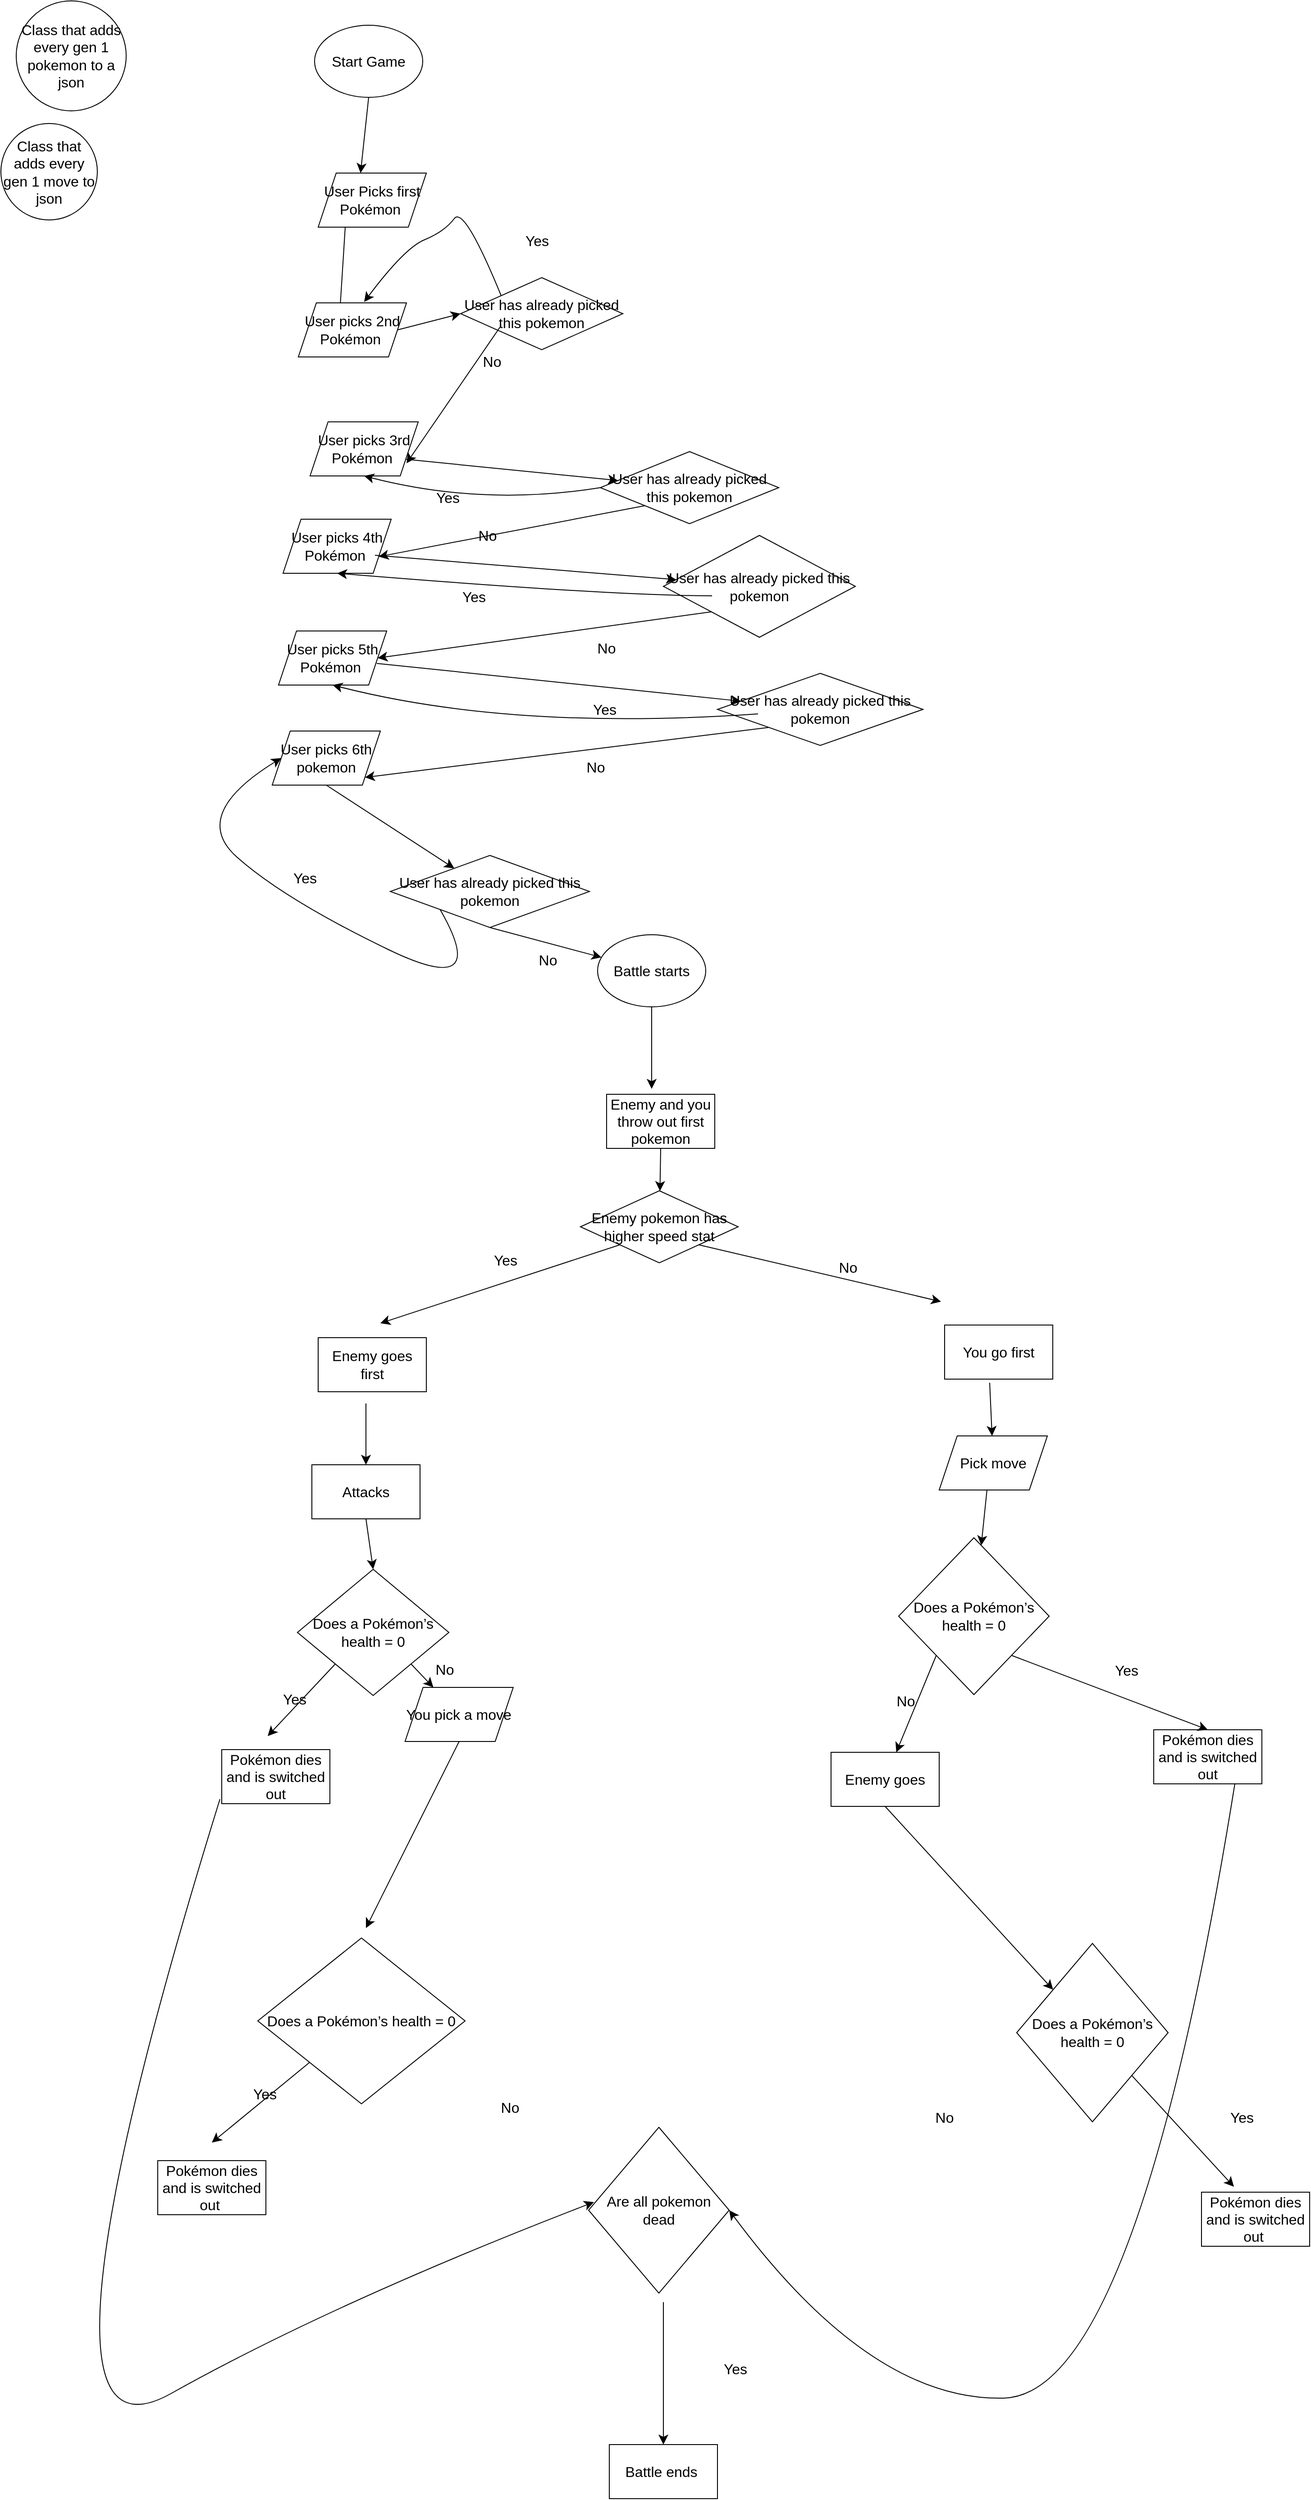 <mxfile version="22.1.1" type="github">
  <diagram name="Page-1" id="NYCgYMafiAWhOY5gQajY">
    <mxGraphModel dx="1485" dy="1558" grid="0" gridSize="10" guides="1" tooltips="1" connect="1" arrows="1" fold="1" page="1" pageScale="1" pageWidth="1500" pageHeight="501600" math="0" shadow="0">
      <root>
        <mxCell id="0" />
        <mxCell id="1" parent="0" />
        <mxCell id="pAs_w5LwpyLD_c9nKqcG-1" value="Start Game" style="ellipse;whiteSpace=wrap;html=1;fontSize=16;" parent="1" vertex="1">
          <mxGeometry x="376" y="36" width="120" height="80" as="geometry" />
        </mxCell>
        <mxCell id="pAs_w5LwpyLD_c9nKqcG-3" value="" style="endArrow=classic;html=1;rounded=0;fontSize=12;startSize=8;endSize=8;curved=1;exitX=0.5;exitY=1;exitDx=0;exitDy=0;" parent="1" source="pAs_w5LwpyLD_c9nKqcG-1" edge="1">
          <mxGeometry width="50" height="50" relative="1" as="geometry">
            <mxPoint x="353" y="241" as="sourcePoint" />
            <mxPoint x="427" y="200" as="targetPoint" />
          </mxGeometry>
        </mxCell>
        <mxCell id="pAs_w5LwpyLD_c9nKqcG-4" value="User Picks first Pokémon&amp;nbsp;" style="shape=parallelogram;perimeter=parallelogramPerimeter;whiteSpace=wrap;html=1;fixedSize=1;fontSize=16;" parent="1" vertex="1">
          <mxGeometry x="380" y="200" width="120" height="60" as="geometry" />
        </mxCell>
        <mxCell id="pAs_w5LwpyLD_c9nKqcG-5" value="" style="endArrow=classic;html=1;rounded=0;fontSize=12;startSize=8;endSize=8;curved=1;exitX=0.25;exitY=1;exitDx=0;exitDy=0;" parent="1" source="pAs_w5LwpyLD_c9nKqcG-4" edge="1">
          <mxGeometry width="50" height="50" relative="1" as="geometry">
            <mxPoint x="424" y="292" as="sourcePoint" />
            <mxPoint x="403" y="358" as="targetPoint" />
            <Array as="points">
              <mxPoint x="403" y="372" />
            </Array>
          </mxGeometry>
        </mxCell>
        <mxCell id="pAs_w5LwpyLD_c9nKqcG-6" value="User picks 2nd Pokémon&amp;nbsp;" style="shape=parallelogram;perimeter=parallelogramPerimeter;whiteSpace=wrap;html=1;fixedSize=1;fontSize=16;" parent="1" vertex="1">
          <mxGeometry x="358" y="344" width="120" height="60" as="geometry" />
        </mxCell>
        <mxCell id="pAs_w5LwpyLD_c9nKqcG-8" value="User picks 3rd Pokémon&amp;nbsp;" style="shape=parallelogram;perimeter=parallelogramPerimeter;whiteSpace=wrap;html=1;fixedSize=1;fontSize=16;" parent="1" vertex="1">
          <mxGeometry x="371" y="476" width="120" height="60" as="geometry" />
        </mxCell>
        <mxCell id="pAs_w5LwpyLD_c9nKqcG-11" value="User picks 4th Pokémon&amp;nbsp;" style="shape=parallelogram;perimeter=parallelogramPerimeter;whiteSpace=wrap;html=1;fixedSize=1;fontSize=16;" parent="1" vertex="1">
          <mxGeometry x="341" y="584" width="120" height="60" as="geometry" />
        </mxCell>
        <mxCell id="pAs_w5LwpyLD_c9nKqcG-15" value="User picks 5th Pokémon&amp;nbsp;" style="shape=parallelogram;perimeter=parallelogramPerimeter;whiteSpace=wrap;html=1;fixedSize=1;fontSize=16;" parent="1" vertex="1">
          <mxGeometry x="336" y="708" width="120" height="60" as="geometry" />
        </mxCell>
        <mxCell id="pAs_w5LwpyLD_c9nKqcG-17" value="User picks 6th pokemon" style="shape=parallelogram;perimeter=parallelogramPerimeter;whiteSpace=wrap;html=1;fixedSize=1;fontSize=16;" parent="1" vertex="1">
          <mxGeometry x="329" y="819" width="120" height="60" as="geometry" />
        </mxCell>
        <mxCell id="pAs_w5LwpyLD_c9nKqcG-19" value="Class that adds every gen 1 move to json" style="ellipse;whiteSpace=wrap;html=1;aspect=fixed;fontSize=16;" parent="1" vertex="1">
          <mxGeometry x="28" y="145" width="107" height="107" as="geometry" />
        </mxCell>
        <mxCell id="pAs_w5LwpyLD_c9nKqcG-20" value="Class that adds every gen 1 pokemon to a json" style="ellipse;whiteSpace=wrap;html=1;aspect=fixed;fontSize=16;" parent="1" vertex="1">
          <mxGeometry x="45" y="9" width="122" height="122" as="geometry" />
        </mxCell>
        <mxCell id="pAs_w5LwpyLD_c9nKqcG-27" value="" style="endArrow=classic;html=1;rounded=0;fontSize=12;startSize=8;endSize=8;curved=1;exitX=1;exitY=0.5;exitDx=0;exitDy=0;entryX=0;entryY=0.5;entryDx=0;entryDy=0;" parent="1" source="pAs_w5LwpyLD_c9nKqcG-6" target="pAs_w5LwpyLD_c9nKqcG-28" edge="1">
          <mxGeometry width="50" height="50" relative="1" as="geometry">
            <mxPoint x="504" y="401" as="sourcePoint" />
            <mxPoint x="578" y="356" as="targetPoint" />
          </mxGeometry>
        </mxCell>
        <mxCell id="pAs_w5LwpyLD_c9nKqcG-28" value="User has already picked this pokemon" style="rhombus;whiteSpace=wrap;html=1;fontSize=16;" parent="1" vertex="1">
          <mxGeometry x="538" y="316" width="180" height="80" as="geometry" />
        </mxCell>
        <mxCell id="pAs_w5LwpyLD_c9nKqcG-29" value="" style="endArrow=classic;html=1;rounded=0;fontSize=12;startSize=8;endSize=8;curved=1;exitX=1;exitY=0.75;exitDx=0;exitDy=0;" parent="1" source="pAs_w5LwpyLD_c9nKqcG-8" target="pAs_w5LwpyLD_c9nKqcG-38" edge="1">
          <mxGeometry width="50" height="50" relative="1" as="geometry">
            <mxPoint x="532" y="451" as="sourcePoint" />
            <mxPoint x="733" y="549" as="targetPoint" />
          </mxGeometry>
        </mxCell>
        <mxCell id="pAs_w5LwpyLD_c9nKqcG-30" value="" style="curved=1;endArrow=classic;html=1;rounded=0;fontSize=12;startSize=8;endSize=8;exitX=0;exitY=0;exitDx=0;exitDy=0;" parent="1" source="pAs_w5LwpyLD_c9nKqcG-28" edge="1">
          <mxGeometry width="50" height="50" relative="1" as="geometry">
            <mxPoint x="557" y="538" as="sourcePoint" />
            <mxPoint x="431" y="343" as="targetPoint" />
            <Array as="points">
              <mxPoint x="542" y="236" />
              <mxPoint x="520" y="265" />
              <mxPoint x="476" y="283" />
            </Array>
          </mxGeometry>
        </mxCell>
        <mxCell id="pAs_w5LwpyLD_c9nKqcG-31" value="Yes" style="text;html=1;strokeColor=none;fillColor=none;align=center;verticalAlign=middle;whiteSpace=wrap;rounded=0;fontSize=16;" parent="1" vertex="1">
          <mxGeometry x="593" y="260" width="60" height="30" as="geometry" />
        </mxCell>
        <mxCell id="pAs_w5LwpyLD_c9nKqcG-33" style="edgeStyle=none;curved=1;rounded=0;orthogonalLoop=1;jettySize=auto;html=1;entryX=0.25;entryY=0;entryDx=0;entryDy=0;fontSize=12;startSize=8;endSize=8;" parent="1" edge="1">
          <mxGeometry relative="1" as="geometry">
            <mxPoint x="619" y="427" as="sourcePoint" />
            <mxPoint x="619" y="427" as="targetPoint" />
          </mxGeometry>
        </mxCell>
        <mxCell id="pAs_w5LwpyLD_c9nKqcG-34" value="" style="endArrow=classic;html=1;rounded=0;fontSize=12;startSize=8;endSize=8;curved=1;exitX=0;exitY=1;exitDx=0;exitDy=0;" parent="1" edge="1">
          <mxGeometry width="50" height="50" relative="1" as="geometry">
            <mxPoint x="583.07" y="369" as="sourcePoint" />
            <mxPoint x="477.998" y="522" as="targetPoint" />
          </mxGeometry>
        </mxCell>
        <mxCell id="pAs_w5LwpyLD_c9nKqcG-37" value="No" style="text;html=1;strokeColor=none;fillColor=none;align=center;verticalAlign=middle;whiteSpace=wrap;rounded=0;fontSize=16;" parent="1" vertex="1">
          <mxGeometry x="493" y="345" width="160" height="128" as="geometry" />
        </mxCell>
        <mxCell id="pAs_w5LwpyLD_c9nKqcG-38" value="User has already picked this pokemon" style="rhombus;whiteSpace=wrap;html=1;fontSize=16;" parent="1" vertex="1">
          <mxGeometry x="693" y="509" width="198" height="80" as="geometry" />
        </mxCell>
        <mxCell id="pAs_w5LwpyLD_c9nKqcG-42" value="" style="endArrow=classic;html=1;rounded=0;fontSize=12;startSize=8;endSize=8;curved=1;entryX=1;entryY=0.75;entryDx=0;entryDy=0;exitX=0;exitY=1;exitDx=0;exitDy=0;" parent="1" source="pAs_w5LwpyLD_c9nKqcG-38" target="pAs_w5LwpyLD_c9nKqcG-11" edge="1">
          <mxGeometry width="50" height="50" relative="1" as="geometry">
            <mxPoint x="568" y="569" as="sourcePoint" />
            <mxPoint x="618" y="519" as="targetPoint" />
          </mxGeometry>
        </mxCell>
        <mxCell id="Gk6j17J2wu8AqyYiOhnt-3" value="" style="curved=1;endArrow=classic;html=1;rounded=0;fontSize=12;startSize=8;endSize=8;exitX=0;exitY=0.5;exitDx=0;exitDy=0;entryX=0.5;entryY=1;entryDx=0;entryDy=0;" parent="1" source="pAs_w5LwpyLD_c9nKqcG-38" target="pAs_w5LwpyLD_c9nKqcG-8" edge="1">
          <mxGeometry width="50" height="50" relative="1" as="geometry">
            <mxPoint x="598" y="706" as="sourcePoint" />
            <mxPoint x="648" y="656" as="targetPoint" />
            <Array as="points">
              <mxPoint x="563" y="570" />
            </Array>
          </mxGeometry>
        </mxCell>
        <mxCell id="Gk6j17J2wu8AqyYiOhnt-6" value="No" style="text;html=1;strokeColor=none;fillColor=none;align=center;verticalAlign=middle;whiteSpace=wrap;rounded=0;fontSize=16;" parent="1" vertex="1">
          <mxGeometry x="538" y="587" width="60" height="30" as="geometry" />
        </mxCell>
        <mxCell id="Gk6j17J2wu8AqyYiOhnt-7" value="Yes" style="text;html=1;strokeColor=none;fillColor=none;align=center;verticalAlign=middle;whiteSpace=wrap;rounded=0;fontSize=16;" parent="1" vertex="1">
          <mxGeometry x="495" y="515" width="58" height="90" as="geometry" />
        </mxCell>
        <mxCell id="Gk6j17J2wu8AqyYiOhnt-8" value="" style="endArrow=classic;html=1;rounded=0;fontSize=12;startSize=8;endSize=8;curved=1;" parent="1" target="Gk6j17J2wu8AqyYiOhnt-9" edge="1">
          <mxGeometry width="50" height="50" relative="1" as="geometry">
            <mxPoint x="443" y="624" as="sourcePoint" />
            <mxPoint x="803" y="675" as="targetPoint" />
          </mxGeometry>
        </mxCell>
        <mxCell id="Gk6j17J2wu8AqyYiOhnt-9" value="User has already picked this pokemon" style="rhombus;whiteSpace=wrap;html=1;fontSize=16;" parent="1" vertex="1">
          <mxGeometry x="763" y="602" width="213" height="113" as="geometry" />
        </mxCell>
        <mxCell id="Gk6j17J2wu8AqyYiOhnt-10" value="" style="endArrow=classic;html=1;rounded=0;fontSize=12;startSize=8;endSize=8;curved=1;entryX=1;entryY=0.5;entryDx=0;entryDy=0;exitX=0;exitY=1;exitDx=0;exitDy=0;" parent="1" source="Gk6j17J2wu8AqyYiOhnt-9" target="pAs_w5LwpyLD_c9nKqcG-15" edge="1">
          <mxGeometry width="50" height="50" relative="1" as="geometry">
            <mxPoint x="673" y="766" as="sourcePoint" />
            <mxPoint x="723" y="716" as="targetPoint" />
          </mxGeometry>
        </mxCell>
        <mxCell id="Gk6j17J2wu8AqyYiOhnt-11" value="" style="curved=1;endArrow=classic;html=1;rounded=0;fontSize=12;startSize=8;endSize=8;entryX=0.5;entryY=1;entryDx=0;entryDy=0;" parent="1" target="pAs_w5LwpyLD_c9nKqcG-11" edge="1">
          <mxGeometry width="50" height="50" relative="1" as="geometry">
            <mxPoint x="817" y="669" as="sourcePoint" />
            <mxPoint x="723" y="716" as="targetPoint" />
            <Array as="points">
              <mxPoint x="707" y="669" />
            </Array>
          </mxGeometry>
        </mxCell>
        <mxCell id="Gk6j17J2wu8AqyYiOhnt-12" value="Yes" style="text;html=1;strokeColor=none;fillColor=none;align=center;verticalAlign=middle;whiteSpace=wrap;rounded=0;fontSize=16;" parent="1" vertex="1">
          <mxGeometry x="523" y="630" width="60" height="80" as="geometry" />
        </mxCell>
        <mxCell id="Gk6j17J2wu8AqyYiOhnt-13" value="No" style="text;html=1;strokeColor=none;fillColor=none;align=center;verticalAlign=middle;whiteSpace=wrap;rounded=0;fontSize=16;" parent="1" vertex="1">
          <mxGeometry x="670" y="685" width="60" height="83" as="geometry" />
        </mxCell>
        <mxCell id="Gk6j17J2wu8AqyYiOhnt-14" value="" style="endArrow=classic;html=1;rounded=0;fontSize=12;startSize=8;endSize=8;curved=1;" parent="1" target="Gk6j17J2wu8AqyYiOhnt-15" edge="1">
          <mxGeometry width="50" height="50" relative="1" as="geometry">
            <mxPoint x="445" y="744" as="sourcePoint" />
            <mxPoint x="863" y="795" as="targetPoint" />
          </mxGeometry>
        </mxCell>
        <mxCell id="Gk6j17J2wu8AqyYiOhnt-15" value="User has already picked this pokemon" style="rhombus;whiteSpace=wrap;html=1;fontSize=16;" parent="1" vertex="1">
          <mxGeometry x="823" y="755" width="228" height="80" as="geometry" />
        </mxCell>
        <mxCell id="Gk6j17J2wu8AqyYiOhnt-16" value="" style="endArrow=classic;html=1;rounded=0;fontSize=12;startSize=8;endSize=8;curved=1;entryX=1;entryY=1;entryDx=0;entryDy=0;exitX=0;exitY=1;exitDx=0;exitDy=0;" parent="1" source="Gk6j17J2wu8AqyYiOhnt-15" target="pAs_w5LwpyLD_c9nKqcG-17" edge="1">
          <mxGeometry width="50" height="50" relative="1" as="geometry">
            <mxPoint x="673" y="766" as="sourcePoint" />
            <mxPoint x="723" y="716" as="targetPoint" />
          </mxGeometry>
        </mxCell>
        <mxCell id="Gk6j17J2wu8AqyYiOhnt-17" value="" style="curved=1;endArrow=classic;html=1;rounded=0;fontSize=12;startSize=8;endSize=8;entryX=0.5;entryY=1;entryDx=0;entryDy=0;" parent="1" target="pAs_w5LwpyLD_c9nKqcG-15" edge="1">
          <mxGeometry width="50" height="50" relative="1" as="geometry">
            <mxPoint x="868" y="800" as="sourcePoint" />
            <mxPoint x="723" y="716" as="targetPoint" />
            <Array as="points">
              <mxPoint x="595" y="819" />
            </Array>
          </mxGeometry>
        </mxCell>
        <mxCell id="Gk6j17J2wu8AqyYiOhnt-18" value="Yes" style="text;html=1;strokeColor=none;fillColor=none;align=center;verticalAlign=middle;whiteSpace=wrap;rounded=0;fontSize=16;" parent="1" vertex="1">
          <mxGeometry x="668" y="756" width="60" height="78" as="geometry" />
        </mxCell>
        <mxCell id="Gk6j17J2wu8AqyYiOhnt-19" value="No" style="text;html=1;strokeColor=none;fillColor=none;align=center;verticalAlign=middle;whiteSpace=wrap;rounded=0;fontSize=16;" parent="1" vertex="1">
          <mxGeometry x="658" y="804" width="60" height="110" as="geometry" />
        </mxCell>
        <mxCell id="YbjpiO1-F0XN8Z1gFnfc-1" value="" style="endArrow=classic;html=1;rounded=0;fontSize=12;startSize=8;endSize=8;curved=1;exitX=0.5;exitY=1;exitDx=0;exitDy=0;" edge="1" parent="1" source="pAs_w5LwpyLD_c9nKqcG-17" target="YbjpiO1-F0XN8Z1gFnfc-2">
          <mxGeometry width="50" height="50" relative="1" as="geometry">
            <mxPoint x="523" y="1117" as="sourcePoint" />
            <mxPoint x="500" y="997" as="targetPoint" />
          </mxGeometry>
        </mxCell>
        <mxCell id="YbjpiO1-F0XN8Z1gFnfc-2" value="User has already picked this pokemon" style="rhombus;whiteSpace=wrap;html=1;fontSize=16;" vertex="1" parent="1">
          <mxGeometry x="460" y="957" width="221" height="80" as="geometry" />
        </mxCell>
        <mxCell id="YbjpiO1-F0XN8Z1gFnfc-3" value="" style="curved=1;endArrow=classic;html=1;rounded=0;fontSize=12;startSize=8;endSize=8;entryX=0;entryY=0.5;entryDx=0;entryDy=0;exitX=0;exitY=1;exitDx=0;exitDy=0;" edge="1" parent="1" source="YbjpiO1-F0XN8Z1gFnfc-2" target="pAs_w5LwpyLD_c9nKqcG-17">
          <mxGeometry width="50" height="50" relative="1" as="geometry">
            <mxPoint x="523" y="1117" as="sourcePoint" />
            <mxPoint x="573" y="1067" as="targetPoint" />
            <Array as="points">
              <mxPoint x="573" y="1117" />
              <mxPoint x="343" y="1006" />
              <mxPoint x="237" y="912" />
            </Array>
          </mxGeometry>
        </mxCell>
        <mxCell id="YbjpiO1-F0XN8Z1gFnfc-4" value="" style="endArrow=classic;html=1;rounded=0;fontSize=12;startSize=8;endSize=8;curved=1;exitX=0.5;exitY=1;exitDx=0;exitDy=0;" edge="1" parent="1" source="YbjpiO1-F0XN8Z1gFnfc-2" target="YbjpiO1-F0XN8Z1gFnfc-5">
          <mxGeometry width="50" height="50" relative="1" as="geometry">
            <mxPoint x="523" y="1117" as="sourcePoint" />
            <mxPoint x="740" y="1089" as="targetPoint" />
          </mxGeometry>
        </mxCell>
        <mxCell id="YbjpiO1-F0XN8Z1gFnfc-5" value="Battle starts" style="ellipse;whiteSpace=wrap;html=1;fontSize=16;" vertex="1" parent="1">
          <mxGeometry x="690" y="1045" width="120" height="80" as="geometry" />
        </mxCell>
        <mxCell id="YbjpiO1-F0XN8Z1gFnfc-7" value="No" style="text;html=1;strokeColor=none;fillColor=none;align=center;verticalAlign=middle;whiteSpace=wrap;rounded=0;fontSize=16;" vertex="1" parent="1">
          <mxGeometry x="605" y="1036" width="60" height="74" as="geometry" />
        </mxCell>
        <mxCell id="YbjpiO1-F0XN8Z1gFnfc-8" value="Yes" style="text;html=1;strokeColor=none;fillColor=none;align=center;verticalAlign=middle;whiteSpace=wrap;rounded=0;fontSize=16;" vertex="1" parent="1">
          <mxGeometry x="300" y="967" width="131" height="30" as="geometry" />
        </mxCell>
        <mxCell id="YbjpiO1-F0XN8Z1gFnfc-9" value="" style="endArrow=classic;html=1;rounded=0;fontSize=12;startSize=8;endSize=8;curved=1;exitX=0.5;exitY=1;exitDx=0;exitDy=0;" edge="1" parent="1" source="YbjpiO1-F0XN8Z1gFnfc-5">
          <mxGeometry width="50" height="50" relative="1" as="geometry">
            <mxPoint x="706" y="1217" as="sourcePoint" />
            <mxPoint x="750" y="1216" as="targetPoint" />
          </mxGeometry>
        </mxCell>
        <mxCell id="YbjpiO1-F0XN8Z1gFnfc-10" value="Enemy and you throw out first pokemon" style="rounded=0;whiteSpace=wrap;html=1;fontSize=16;" vertex="1" parent="1">
          <mxGeometry x="700" y="1222" width="120" height="60" as="geometry" />
        </mxCell>
        <mxCell id="YbjpiO1-F0XN8Z1gFnfc-11" value="" style="endArrow=classic;html=1;rounded=0;fontSize=12;startSize=8;endSize=8;curved=1;exitX=0.5;exitY=1;exitDx=0;exitDy=0;" edge="1" parent="1" source="YbjpiO1-F0XN8Z1gFnfc-10" target="YbjpiO1-F0XN8Z1gFnfc-12">
          <mxGeometry width="50" height="50" relative="1" as="geometry">
            <mxPoint x="788" y="1337" as="sourcePoint" />
            <mxPoint x="753" y="1369" as="targetPoint" />
          </mxGeometry>
        </mxCell>
        <mxCell id="YbjpiO1-F0XN8Z1gFnfc-12" value="Enemy pokemon has higher speed stat" style="rhombus;whiteSpace=wrap;html=1;fontSize=16;" vertex="1" parent="1">
          <mxGeometry x="671" y="1329" width="175" height="80" as="geometry" />
        </mxCell>
        <mxCell id="YbjpiO1-F0XN8Z1gFnfc-13" value="" style="endArrow=classic;html=1;rounded=0;fontSize=12;startSize=8;endSize=8;curved=1;exitX=1;exitY=1;exitDx=0;exitDy=0;" edge="1" parent="1" source="YbjpiO1-F0XN8Z1gFnfc-12">
          <mxGeometry width="50" height="50" relative="1" as="geometry">
            <mxPoint x="839" y="1496" as="sourcePoint" />
            <mxPoint x="1071" y="1452" as="targetPoint" />
          </mxGeometry>
        </mxCell>
        <mxCell id="YbjpiO1-F0XN8Z1gFnfc-14" value="" style="endArrow=classic;html=1;rounded=0;fontSize=12;startSize=8;endSize=8;curved=1;exitX=0;exitY=1;exitDx=0;exitDy=0;" edge="1" parent="1" source="YbjpiO1-F0XN8Z1gFnfc-12">
          <mxGeometry width="50" height="50" relative="1" as="geometry">
            <mxPoint x="669" y="1427" as="sourcePoint" />
            <mxPoint x="449" y="1476" as="targetPoint" />
          </mxGeometry>
        </mxCell>
        <mxCell id="YbjpiO1-F0XN8Z1gFnfc-15" value="Enemy goes first" style="rounded=0;whiteSpace=wrap;html=1;fontSize=16;" vertex="1" parent="1">
          <mxGeometry x="380" y="1492" width="120" height="60" as="geometry" />
        </mxCell>
        <mxCell id="YbjpiO1-F0XN8Z1gFnfc-16" value="You go first" style="rounded=0;whiteSpace=wrap;html=1;fontSize=16;" vertex="1" parent="1">
          <mxGeometry x="1075" y="1478" width="120" height="60" as="geometry" />
        </mxCell>
        <mxCell id="YbjpiO1-F0XN8Z1gFnfc-17" value="Yes" style="text;html=1;strokeColor=none;fillColor=none;align=center;verticalAlign=middle;whiteSpace=wrap;rounded=0;fontSize=16;" vertex="1" parent="1">
          <mxGeometry x="558" y="1391" width="60" height="30" as="geometry" />
        </mxCell>
        <mxCell id="YbjpiO1-F0XN8Z1gFnfc-18" value="No" style="text;html=1;strokeColor=none;fillColor=none;align=center;verticalAlign=middle;whiteSpace=wrap;rounded=0;fontSize=16;" vertex="1" parent="1">
          <mxGeometry x="938" y="1380" width="60" height="68" as="geometry" />
        </mxCell>
        <mxCell id="YbjpiO1-F0XN8Z1gFnfc-19" value="" style="endArrow=classic;html=1;rounded=0;fontSize=12;startSize=8;endSize=8;curved=1;" edge="1" parent="1" target="YbjpiO1-F0XN8Z1gFnfc-20">
          <mxGeometry width="50" height="50" relative="1" as="geometry">
            <mxPoint x="433" y="1565" as="sourcePoint" />
            <mxPoint x="433" y="1663" as="targetPoint" />
          </mxGeometry>
        </mxCell>
        <mxCell id="YbjpiO1-F0XN8Z1gFnfc-20" value="Attacks" style="rounded=0;whiteSpace=wrap;html=1;fontSize=16;" vertex="1" parent="1">
          <mxGeometry x="373" y="1633" width="120" height="60" as="geometry" />
        </mxCell>
        <mxCell id="YbjpiO1-F0XN8Z1gFnfc-21" value="" style="endArrow=classic;html=1;rounded=0;fontSize=12;startSize=8;endSize=8;curved=1;" edge="1" parent="1" target="YbjpiO1-F0XN8Z1gFnfc-22">
          <mxGeometry width="50" height="50" relative="1" as="geometry">
            <mxPoint x="1125" y="1542" as="sourcePoint" />
            <mxPoint x="1129" y="1631" as="targetPoint" />
          </mxGeometry>
        </mxCell>
        <mxCell id="YbjpiO1-F0XN8Z1gFnfc-22" value="Pick move" style="shape=parallelogram;perimeter=parallelogramPerimeter;whiteSpace=wrap;html=1;fixedSize=1;fontSize=16;" vertex="1" parent="1">
          <mxGeometry x="1069" y="1601" width="120" height="60" as="geometry" />
        </mxCell>
        <mxCell id="YbjpiO1-F0XN8Z1gFnfc-30" value="" style="endArrow=classic;html=1;rounded=0;fontSize=12;startSize=8;endSize=8;curved=1;exitX=0.5;exitY=1;exitDx=0;exitDy=0;entryX=0.5;entryY=0;entryDx=0;entryDy=0;" edge="1" parent="1" source="YbjpiO1-F0XN8Z1gFnfc-20" target="YbjpiO1-F0XN8Z1gFnfc-36">
          <mxGeometry width="50" height="50" relative="1" as="geometry">
            <mxPoint x="433" y="2031" as="sourcePoint" />
            <mxPoint x="480" y="1987" as="targetPoint" />
          </mxGeometry>
        </mxCell>
        <mxCell id="YbjpiO1-F0XN8Z1gFnfc-32" value="" style="endArrow=classic;html=1;rounded=0;fontSize=12;startSize=8;endSize=8;curved=1;exitX=0.5;exitY=1;exitDx=0;exitDy=0;" edge="1" parent="1" target="YbjpiO1-F0XN8Z1gFnfc-35">
          <mxGeometry width="50" height="50" relative="1" as="geometry">
            <mxPoint x="1122" y="1661" as="sourcePoint" />
            <mxPoint x="1122" y="1754" as="targetPoint" />
          </mxGeometry>
        </mxCell>
        <mxCell id="YbjpiO1-F0XN8Z1gFnfc-35" value="Does a Pokémon’s health = 0" style="rhombus;whiteSpace=wrap;html=1;fontSize=16;" vertex="1" parent="1">
          <mxGeometry x="1024" y="1714" width="167" height="174" as="geometry" />
        </mxCell>
        <mxCell id="YbjpiO1-F0XN8Z1gFnfc-36" value="Does a Pokémon’s health = 0" style="rhombus;whiteSpace=wrap;html=1;fontSize=16;" vertex="1" parent="1">
          <mxGeometry x="357" y="1749" width="168" height="140" as="geometry" />
        </mxCell>
        <mxCell id="YbjpiO1-F0XN8Z1gFnfc-37" value="" style="endArrow=classic;html=1;rounded=0;fontSize=12;startSize=8;endSize=8;curved=1;exitX=0;exitY=1;exitDx=0;exitDy=0;" edge="1" parent="1" source="YbjpiO1-F0XN8Z1gFnfc-36">
          <mxGeometry width="50" height="50" relative="1" as="geometry">
            <mxPoint x="408" y="2005" as="sourcePoint" />
            <mxPoint x="324" y="1934" as="targetPoint" />
          </mxGeometry>
        </mxCell>
        <mxCell id="YbjpiO1-F0XN8Z1gFnfc-38" value="Pokémon dies and is switched out" style="rounded=0;whiteSpace=wrap;html=1;fontSize=16;" vertex="1" parent="1">
          <mxGeometry x="273" y="1949" width="120" height="60" as="geometry" />
        </mxCell>
        <mxCell id="YbjpiO1-F0XN8Z1gFnfc-39" value="Pokémon dies and is switched out" style="rounded=0;whiteSpace=wrap;html=1;fontSize=16;" vertex="1" parent="1">
          <mxGeometry x="1307" y="1927" width="120" height="60" as="geometry" />
        </mxCell>
        <mxCell id="YbjpiO1-F0XN8Z1gFnfc-40" value="" style="endArrow=classic;html=1;rounded=0;fontSize=12;startSize=8;endSize=8;curved=1;exitX=1;exitY=1;exitDx=0;exitDy=0;entryX=0.5;entryY=0;entryDx=0;entryDy=0;" edge="1" parent="1" source="YbjpiO1-F0XN8Z1gFnfc-35" target="YbjpiO1-F0XN8Z1gFnfc-39">
          <mxGeometry width="50" height="50" relative="1" as="geometry">
            <mxPoint x="1166" y="2003" as="sourcePoint" />
            <mxPoint x="1216" y="1953" as="targetPoint" />
          </mxGeometry>
        </mxCell>
        <mxCell id="YbjpiO1-F0XN8Z1gFnfc-41" value="" style="endArrow=classic;html=1;rounded=0;fontSize=12;startSize=8;endSize=8;curved=1;exitX=0;exitY=1;exitDx=0;exitDy=0;" edge="1" parent="1" source="YbjpiO1-F0XN8Z1gFnfc-35" target="YbjpiO1-F0XN8Z1gFnfc-42">
          <mxGeometry width="50" height="50" relative="1" as="geometry">
            <mxPoint x="1013" y="2065" as="sourcePoint" />
            <mxPoint x="1009" y="1982" as="targetPoint" />
          </mxGeometry>
        </mxCell>
        <mxCell id="YbjpiO1-F0XN8Z1gFnfc-42" value="Enemy goes" style="rounded=0;whiteSpace=wrap;html=1;fontSize=16;" vertex="1" parent="1">
          <mxGeometry x="949" y="1952" width="120" height="60" as="geometry" />
        </mxCell>
        <mxCell id="YbjpiO1-F0XN8Z1gFnfc-43" value="" style="endArrow=classic;html=1;rounded=0;fontSize=12;startSize=8;endSize=8;curved=1;exitX=1;exitY=1;exitDx=0;exitDy=0;" edge="1" parent="1" source="YbjpiO1-F0XN8Z1gFnfc-36" target="YbjpiO1-F0XN8Z1gFnfc-45">
          <mxGeometry width="50" height="50" relative="1" as="geometry">
            <mxPoint x="584" y="1945" as="sourcePoint" />
            <mxPoint x="536.395" y="1910" as="targetPoint" />
          </mxGeometry>
        </mxCell>
        <mxCell id="YbjpiO1-F0XN8Z1gFnfc-45" value="You pick a move" style="shape=parallelogram;perimeter=parallelogramPerimeter;whiteSpace=wrap;html=1;fixedSize=1;fontSize=16;" vertex="1" parent="1">
          <mxGeometry x="476.395" y="1880" width="120" height="60" as="geometry" />
        </mxCell>
        <mxCell id="YbjpiO1-F0XN8Z1gFnfc-46" value="" style="endArrow=classic;html=1;rounded=0;fontSize=12;startSize=8;endSize=8;curved=1;exitX=0.5;exitY=1;exitDx=0;exitDy=0;" edge="1" parent="1" source="YbjpiO1-F0XN8Z1gFnfc-45">
          <mxGeometry width="50" height="50" relative="1" as="geometry">
            <mxPoint x="548" y="2188" as="sourcePoint" />
            <mxPoint x="433" y="2147" as="targetPoint" />
          </mxGeometry>
        </mxCell>
        <mxCell id="YbjpiO1-F0XN8Z1gFnfc-47" value="Yes" style="text;html=1;strokeColor=none;fillColor=none;align=center;verticalAlign=middle;whiteSpace=wrap;rounded=0;fontSize=16;" vertex="1" parent="1">
          <mxGeometry x="324" y="1878" width="60" height="30" as="geometry" />
        </mxCell>
        <mxCell id="YbjpiO1-F0XN8Z1gFnfc-48" value="No" style="text;html=1;strokeColor=none;fillColor=none;align=center;verticalAlign=middle;whiteSpace=wrap;rounded=0;fontSize=16;" vertex="1" parent="1">
          <mxGeometry x="432" y="1845" width="177" height="30" as="geometry" />
        </mxCell>
        <mxCell id="YbjpiO1-F0XN8Z1gFnfc-49" value="No" style="text;html=1;strokeColor=none;fillColor=none;align=center;verticalAlign=middle;whiteSpace=wrap;rounded=0;fontSize=16;" vertex="1" parent="1">
          <mxGeometry x="1002" y="1880" width="60" height="30" as="geometry" />
        </mxCell>
        <mxCell id="YbjpiO1-F0XN8Z1gFnfc-50" value="Yes" style="text;html=1;strokeColor=none;fillColor=none;align=center;verticalAlign=middle;whiteSpace=wrap;rounded=0;fontSize=16;" vertex="1" parent="1">
          <mxGeometry x="1247" y="1846" width="60" height="30" as="geometry" />
        </mxCell>
        <mxCell id="YbjpiO1-F0XN8Z1gFnfc-51" value="Does a Pokémon’s health = 0" style="rhombus;whiteSpace=wrap;html=1;fontSize=16;" vertex="1" parent="1">
          <mxGeometry x="313" y="2158" width="230" height="184" as="geometry" />
        </mxCell>
        <mxCell id="YbjpiO1-F0XN8Z1gFnfc-52" value="Does a Pokémon’s health = 0" style="rhombus;whiteSpace=wrap;html=1;fontSize=16;" vertex="1" parent="1">
          <mxGeometry x="1155" y="2164" width="168" height="198" as="geometry" />
        </mxCell>
        <mxCell id="YbjpiO1-F0XN8Z1gFnfc-53" value="" style="endArrow=classic;html=1;rounded=0;fontSize=12;startSize=8;endSize=8;curved=1;exitX=0.5;exitY=1;exitDx=0;exitDy=0;" edge="1" parent="1" source="YbjpiO1-F0XN8Z1gFnfc-42" target="YbjpiO1-F0XN8Z1gFnfc-52">
          <mxGeometry width="50" height="50" relative="1" as="geometry">
            <mxPoint x="1035" y="2161" as="sourcePoint" />
            <mxPoint x="1085" y="2111" as="targetPoint" />
          </mxGeometry>
        </mxCell>
        <mxCell id="YbjpiO1-F0XN8Z1gFnfc-54" value="" style="endArrow=classic;html=1;rounded=0;fontSize=12;startSize=8;endSize=8;curved=1;exitX=0;exitY=1;exitDx=0;exitDy=0;" edge="1" parent="1" source="YbjpiO1-F0XN8Z1gFnfc-51">
          <mxGeometry width="50" height="50" relative="1" as="geometry">
            <mxPoint x="591" y="2566" as="sourcePoint" />
            <mxPoint x="262" y="2385" as="targetPoint" />
          </mxGeometry>
        </mxCell>
        <mxCell id="YbjpiO1-F0XN8Z1gFnfc-55" value="Pokémon dies and is switched out&amp;nbsp;" style="rounded=0;whiteSpace=wrap;html=1;fontSize=16;" vertex="1" parent="1">
          <mxGeometry x="202" y="2405" width="120" height="60" as="geometry" />
        </mxCell>
        <mxCell id="YbjpiO1-F0XN8Z1gFnfc-57" value="" style="endArrow=classic;html=1;rounded=0;fontSize=12;startSize=8;endSize=8;curved=1;" edge="1" parent="1" source="YbjpiO1-F0XN8Z1gFnfc-52">
          <mxGeometry width="50" height="50" relative="1" as="geometry">
            <mxPoint x="1346" y="2450" as="sourcePoint" />
            <mxPoint x="1396" y="2434" as="targetPoint" />
          </mxGeometry>
        </mxCell>
        <mxCell id="YbjpiO1-F0XN8Z1gFnfc-58" value="Pokémon dies and is switched out&amp;nbsp;" style="rounded=0;whiteSpace=wrap;html=1;fontSize=16;" vertex="1" parent="1">
          <mxGeometry x="1360" y="2440" width="120" height="60" as="geometry" />
        </mxCell>
        <mxCell id="YbjpiO1-F0XN8Z1gFnfc-59" value="Yes" style="text;html=1;strokeColor=none;fillColor=none;align=center;verticalAlign=middle;whiteSpace=wrap;rounded=0;fontSize=16;" vertex="1" parent="1">
          <mxGeometry x="291" y="2316" width="60" height="30" as="geometry" />
        </mxCell>
        <mxCell id="YbjpiO1-F0XN8Z1gFnfc-60" value="No" style="text;html=1;strokeColor=none;fillColor=none;align=center;verticalAlign=middle;whiteSpace=wrap;rounded=0;fontSize=16;" vertex="1" parent="1">
          <mxGeometry x="541" y="2331" width="104" height="30" as="geometry" />
        </mxCell>
        <mxCell id="YbjpiO1-F0XN8Z1gFnfc-61" value="Yes" style="text;html=1;strokeColor=none;fillColor=none;align=center;verticalAlign=middle;whiteSpace=wrap;rounded=0;fontSize=16;" vertex="1" parent="1">
          <mxGeometry x="1375" y="2342" width="60" height="30" as="geometry" />
        </mxCell>
        <mxCell id="YbjpiO1-F0XN8Z1gFnfc-63" value="Are all pokemon dead" style="rhombus;whiteSpace=wrap;html=1;fontSize=16;" vertex="1" parent="1">
          <mxGeometry x="680" y="2368" width="156" height="184" as="geometry" />
        </mxCell>
        <mxCell id="YbjpiO1-F0XN8Z1gFnfc-64" value="" style="endArrow=classic;html=1;rounded=0;fontSize=12;startSize=8;endSize=8;curved=1;" edge="1" parent="1" target="YbjpiO1-F0XN8Z1gFnfc-65">
          <mxGeometry width="50" height="50" relative="1" as="geometry">
            <mxPoint x="763" y="2562" as="sourcePoint" />
            <mxPoint x="763" y="2750" as="targetPoint" />
          </mxGeometry>
        </mxCell>
        <mxCell id="YbjpiO1-F0XN8Z1gFnfc-65" value="Battle ends&amp;nbsp;" style="rounded=0;whiteSpace=wrap;html=1;fontSize=16;" vertex="1" parent="1">
          <mxGeometry x="703" y="2720" width="120" height="60" as="geometry" />
        </mxCell>
        <mxCell id="YbjpiO1-F0XN8Z1gFnfc-66" value="No" style="text;html=1;strokeColor=none;fillColor=none;align=center;verticalAlign=middle;whiteSpace=wrap;rounded=0;fontSize=16;" vertex="1" parent="1">
          <mxGeometry x="1045" y="2342" width="60" height="30" as="geometry" />
        </mxCell>
        <mxCell id="YbjpiO1-F0XN8Z1gFnfc-69" value="" style="curved=1;endArrow=classic;html=1;rounded=0;fontSize=12;startSize=8;endSize=8;entryX=0;entryY=0.5;entryDx=0;entryDy=0;exitX=0;exitY=1;exitDx=0;exitDy=0;" edge="1" parent="1">
          <mxGeometry width="50" height="50" relative="1" as="geometry">
            <mxPoint x="271" y="2004.0" as="sourcePoint" />
            <mxPoint x="686" y="2451" as="targetPoint" />
            <Array as="points">
              <mxPoint x="35" y="2765" />
              <mxPoint x="398" y="2562" />
            </Array>
          </mxGeometry>
        </mxCell>
        <mxCell id="YbjpiO1-F0XN8Z1gFnfc-70" value="" style="curved=1;endArrow=classic;html=1;rounded=0;fontSize=12;startSize=8;endSize=8;entryX=1;entryY=0.5;entryDx=0;entryDy=0;exitX=0.75;exitY=1;exitDx=0;exitDy=0;" edge="1" parent="1" source="YbjpiO1-F0XN8Z1gFnfc-39" target="YbjpiO1-F0XN8Z1gFnfc-63">
          <mxGeometry width="50" height="50" relative="1" as="geometry">
            <mxPoint x="1285" y="2685" as="sourcePoint" />
            <mxPoint x="1095" y="2587" as="targetPoint" />
            <Array as="points">
              <mxPoint x="1288" y="2665" />
              <mxPoint x="993" y="2672" />
            </Array>
          </mxGeometry>
        </mxCell>
        <mxCell id="YbjpiO1-F0XN8Z1gFnfc-71" value="Yes" style="text;html=1;strokeColor=none;fillColor=none;align=center;verticalAlign=middle;whiteSpace=wrap;rounded=0;fontSize=16;" vertex="1" parent="1">
          <mxGeometry x="813" y="2621" width="60" height="30" as="geometry" />
        </mxCell>
      </root>
    </mxGraphModel>
  </diagram>
</mxfile>
